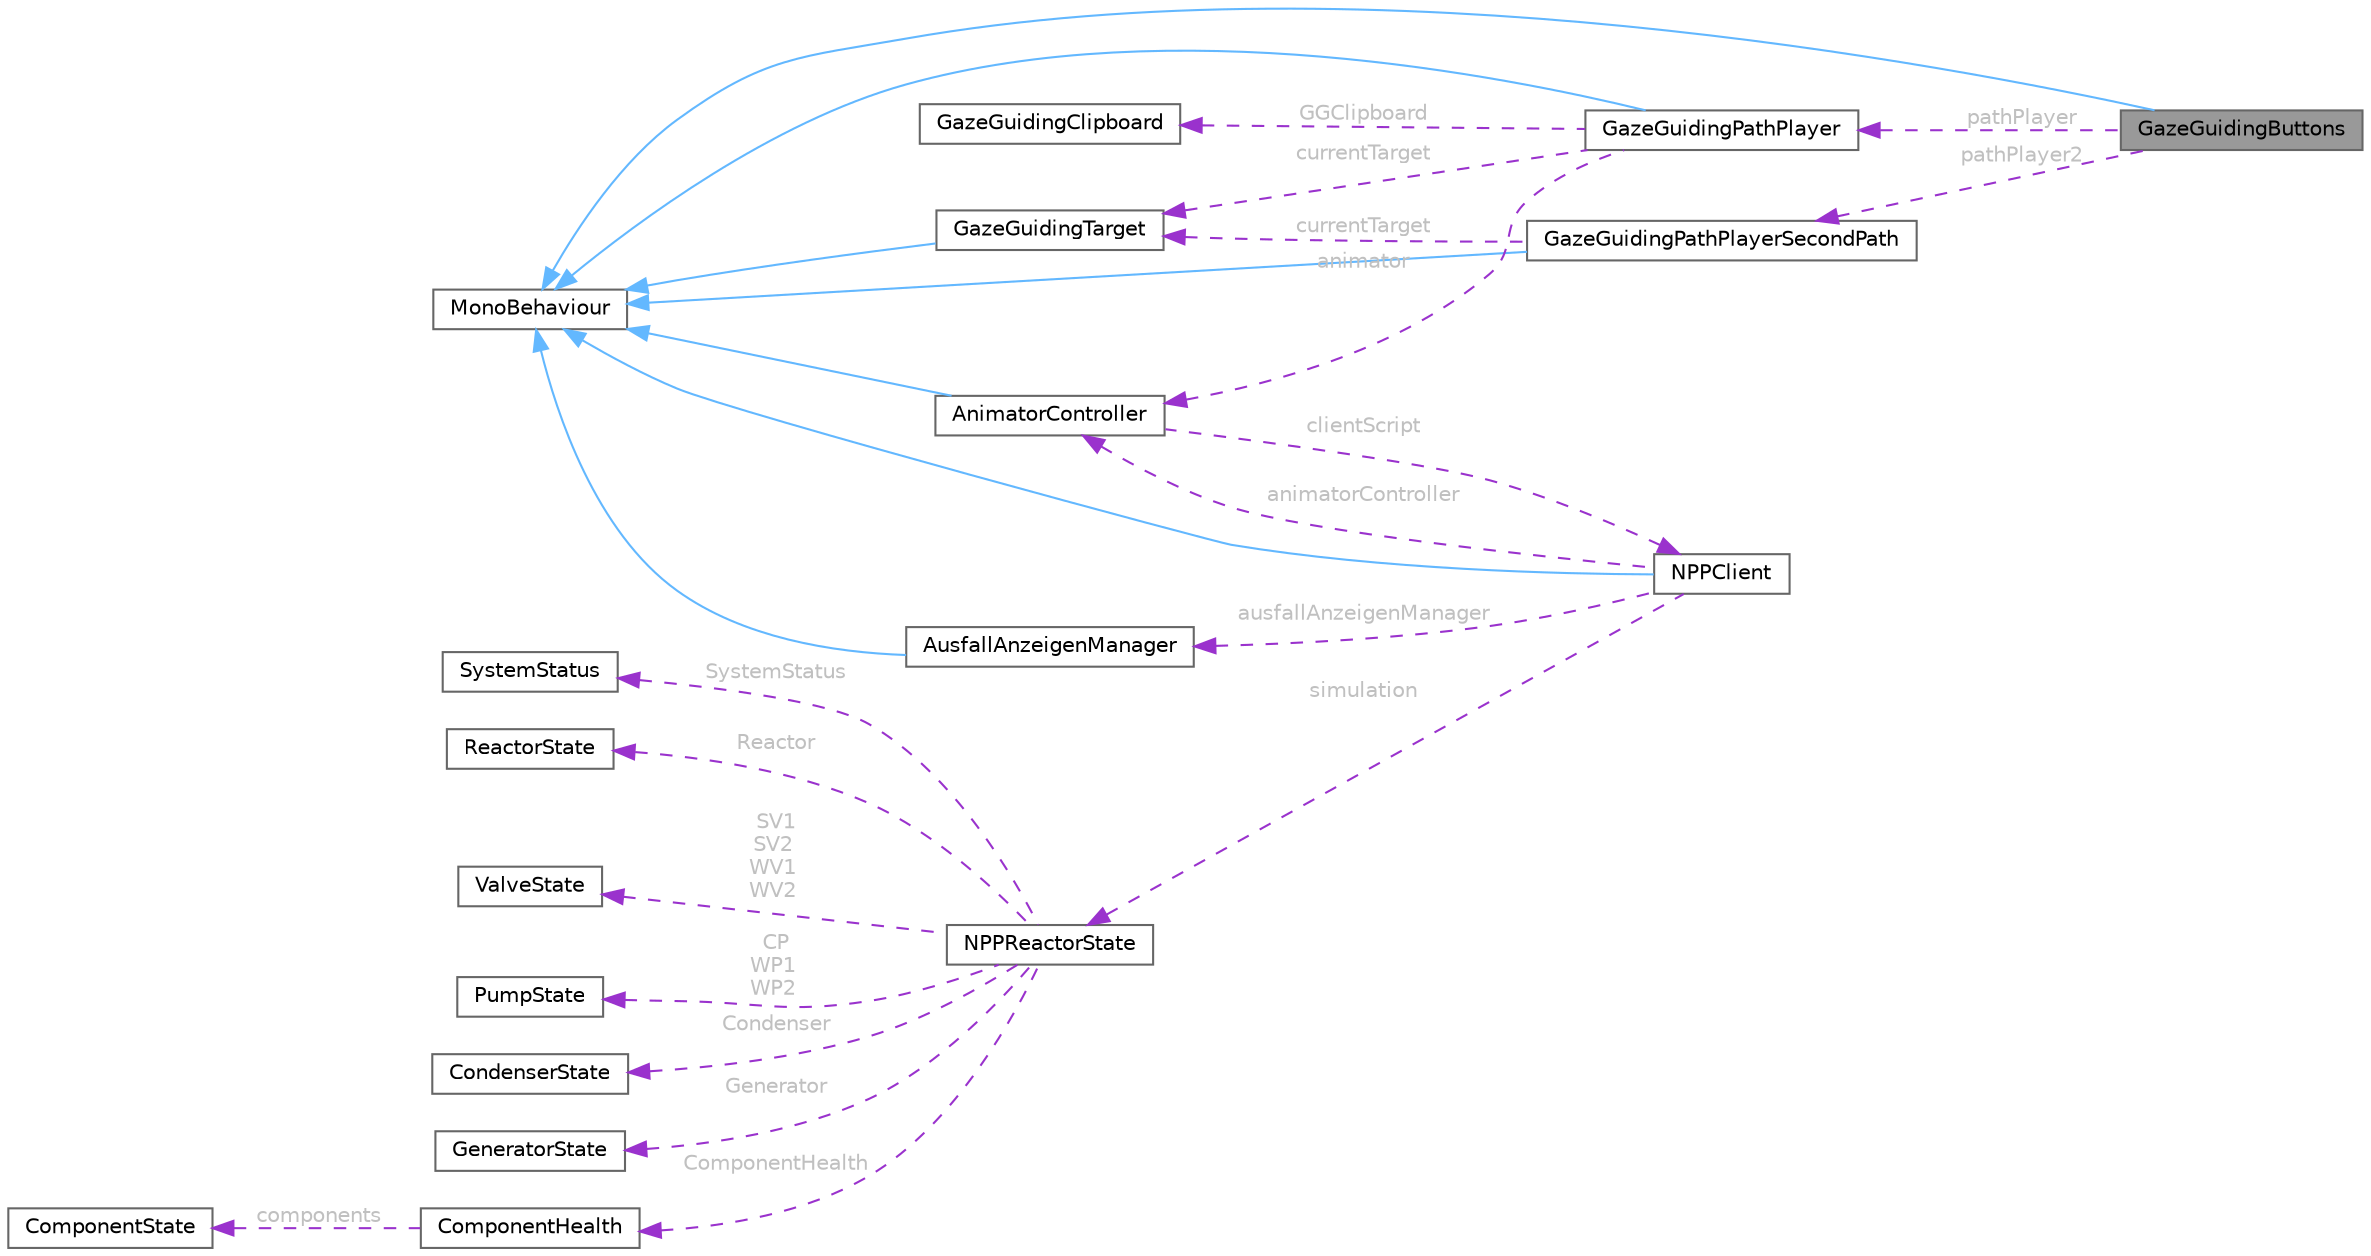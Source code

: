 digraph "GazeGuidingButtons"
{
 // LATEX_PDF_SIZE
  bgcolor="transparent";
  edge [fontname=Helvetica,fontsize=10,labelfontname=Helvetica,labelfontsize=10];
  node [fontname=Helvetica,fontsize=10,shape=box,height=0.2,width=0.4];
  rankdir="LR";
  Node1 [id="Node000001",label="GazeGuidingButtons",height=0.2,width=0.4,color="gray40", fillcolor="grey60", style="filled", fontcolor="black",tooltip="This class is used to enable or disable the different gaze-guiding features set via the gaze-guiding ..."];
  Node2 -> Node1 [id="edge1_Node000001_Node000002",dir="back",color="steelblue1",style="solid",tooltip=" "];
  Node2 [id="Node000002",label="MonoBehaviour",height=0.2,width=0.4,color="gray40", fillcolor="white", style="filled",tooltip=" "];
  Node3 -> Node1 [id="edge2_Node000001_Node000003",dir="back",color="darkorchid3",style="dashed",tooltip=" ",label=" pathPlayer",fontcolor="grey" ];
  Node3 [id="Node000003",label="GazeGuidingPathPlayer",height=0.2,width=0.4,color="gray40", fillcolor="white", style="filled",URL="$class_gaze_guiding_path_player.html",tooltip="This class implements logic for gaze guiding in a virtual environment."];
  Node2 -> Node3 [id="edge3_Node000003_Node000002",dir="back",color="steelblue1",style="solid",tooltip=" "];
  Node4 -> Node3 [id="edge4_Node000003_Node000004",dir="back",color="darkorchid3",style="dashed",tooltip=" ",label=" currentTarget",fontcolor="grey" ];
  Node4 [id="Node000004",label="GazeGuidingTarget",height=0.2,width=0.4,color="gray40", fillcolor="white", style="filled",URL="$class_gaze_guiding_target.html",tooltip="This class is used to define objects within the scene as targets for GazeGuidingPathPlayer and GazeGu..."];
  Node2 -> Node4 [id="edge5_Node000004_Node000002",dir="back",color="steelblue1",style="solid",tooltip=" "];
  Node5 -> Node3 [id="edge6_Node000003_Node000005",dir="back",color="darkorchid3",style="dashed",tooltip=" ",label=" animator",fontcolor="grey" ];
  Node5 [id="Node000005",label="AnimatorController",height=0.2,width=0.4,color="gray40", fillcolor="white", style="filled",URL="$class_animator_controller.html",tooltip="This class is used to update the animator parameters based on the state of the simulation stored in a..."];
  Node2 -> Node5 [id="edge7_Node000005_Node000002",dir="back",color="steelblue1",style="solid",tooltip=" "];
  Node6 -> Node5 [id="edge8_Node000005_Node000006",dir="back",color="darkorchid3",style="dashed",tooltip=" ",label=" clientScript",fontcolor="grey" ];
  Node6 [id="Node000006",label="NPPClient",height=0.2,width=0.4,color="gray40", fillcolor="white", style="filled",URL="$class_n_p_p_client.html",tooltip="This class implements logic for connecting to the REST Server running the simulation and fetching the..."];
  Node2 -> Node6 [id="edge9_Node000006_Node000002",dir="back",color="steelblue1",style="solid",tooltip=" "];
  Node7 -> Node6 [id="edge10_Node000006_Node000007",dir="back",color="darkorchid3",style="dashed",tooltip=" ",label=" simulation",fontcolor="grey" ];
  Node7 [id="Node000007",label="NPPReactorState",height=0.2,width=0.4,color="gray40", fillcolor="white", style="filled",URL="$class_n_p_p_reactor_state.html",tooltip="This class is used to store the state of the simulation."];
  Node8 -> Node7 [id="edge11_Node000007_Node000008",dir="back",color="darkorchid3",style="dashed",tooltip=" ",label=" SystemStatus",fontcolor="grey" ];
  Node8 [id="Node000008",label="SystemStatus",height=0.2,width=0.4,color="gray40", fillcolor="white", style="filled",URL="$class_system_status.html",tooltip="This class is used to store the state of the simulation."];
  Node9 -> Node7 [id="edge12_Node000007_Node000009",dir="back",color="darkorchid3",style="dashed",tooltip=" ",label=" Reactor",fontcolor="grey" ];
  Node9 [id="Node000009",label="ReactorState",height=0.2,width=0.4,color="gray40", fillcolor="white", style="filled",URL="$class_reactor_state.html",tooltip="This class is used to store the state of the reactor component."];
  Node10 -> Node7 [id="edge13_Node000007_Node000010",dir="back",color="darkorchid3",style="dashed",tooltip=" ",label=" SV1\nSV2\nWV1\nWV2",fontcolor="grey" ];
  Node10 [id="Node000010",label="ValveState",height=0.2,width=0.4,color="gray40", fillcolor="white", style="filled",URL="$class_valve_state.html",tooltip="This class is used to store the state of a valve component."];
  Node11 -> Node7 [id="edge14_Node000007_Node000011",dir="back",color="darkorchid3",style="dashed",tooltip=" ",label=" CP\nWP1\nWP2",fontcolor="grey" ];
  Node11 [id="Node000011",label="PumpState",height=0.2,width=0.4,color="gray40", fillcolor="white", style="filled",URL="$class_pump_state.html",tooltip="This class is used to store the state of a pump component."];
  Node12 -> Node7 [id="edge15_Node000007_Node000012",dir="back",color="darkorchid3",style="dashed",tooltip=" ",label=" Condenser",fontcolor="grey" ];
  Node12 [id="Node000012",label="CondenserState",height=0.2,width=0.4,color="gray40", fillcolor="white", style="filled",URL="$class_condenser_state.html",tooltip="This class is used to store the state of the condenser component."];
  Node13 -> Node7 [id="edge16_Node000007_Node000013",dir="back",color="darkorchid3",style="dashed",tooltip=" ",label=" Generator",fontcolor="grey" ];
  Node13 [id="Node000013",label="GeneratorState",height=0.2,width=0.4,color="gray40", fillcolor="white", style="filled",URL="$class_generator_state.html",tooltip="This class is used to store the state of the generator component."];
  Node14 -> Node7 [id="edge17_Node000007_Node000014",dir="back",color="darkorchid3",style="dashed",tooltip=" ",label=" ComponentHealth",fontcolor="grey" ];
  Node14 [id="Node000014",label="ComponentHealth",height=0.2,width=0.4,color="gray40", fillcolor="white", style="filled",URL="$class_component_health.html",tooltip="This class is used to store the state of all components, see ComponentState."];
  Node15 -> Node14 [id="edge18_Node000014_Node000015",dir="back",color="darkorchid3",style="dashed",tooltip=" ",label=" components",fontcolor="grey" ];
  Node15 [id="Node000015",label="ComponentState",height=0.2,width=0.4,color="gray40", fillcolor="white", style="filled",URL="$class_component_state.html",tooltip="This class is used to store the state of a component."];
  Node5 -> Node6 [id="edge19_Node000006_Node000005",dir="back",color="darkorchid3",style="dashed",tooltip=" ",label=" animatorController",fontcolor="grey" ];
  Node16 -> Node6 [id="edge20_Node000006_Node000016",dir="back",color="darkorchid3",style="dashed",tooltip=" ",label=" ausfallAnzeigenManager",fontcolor="grey" ];
  Node16 [id="Node000016",label="AusfallAnzeigenManager",height=0.2,width=0.4,color="gray40", fillcolor="white", style="filled",URL="$class_ausfall_anzeigen_manager.html",tooltip="This class implements logic to manage multiple displays signalling to the player whether specific com..."];
  Node2 -> Node16 [id="edge21_Node000016_Node000002",dir="back",color="steelblue1",style="solid",tooltip=" "];
  Node17 -> Node3 [id="edge22_Node000003_Node000017",dir="back",color="darkorchid3",style="dashed",tooltip=" ",label=" GGClipboard",fontcolor="grey" ];
  Node17 [id="Node000017",label="GazeGuidingClipboard",height=0.2,width=0.4,color="gray40", fillcolor="white", style="filled",URL="$class_gaze_guiding_clipboard.html",tooltip="This class implements logic to highlight tasks on a clipboard a player has to perform to complete a s..."];
  Node18 -> Node1 [id="edge23_Node000001_Node000018",dir="back",color="darkorchid3",style="dashed",tooltip=" ",label=" pathPlayer2",fontcolor="grey" ];
  Node18 [id="Node000018",label="GazeGuidingPathPlayerSecondPath",height=0.2,width=0.4,color="gray40", fillcolor="white", style="filled",URL="$class_gaze_guiding_path_player_second_path.html",tooltip="This class implements logic for gaze guiding in a virtual environment."];
  Node2 -> Node18 [id="edge24_Node000018_Node000002",dir="back",color="steelblue1",style="solid",tooltip=" "];
  Node4 -> Node18 [id="edge25_Node000018_Node000004",dir="back",color="darkorchid3",style="dashed",tooltip=" ",label=" currentTarget",fontcolor="grey" ];
}

